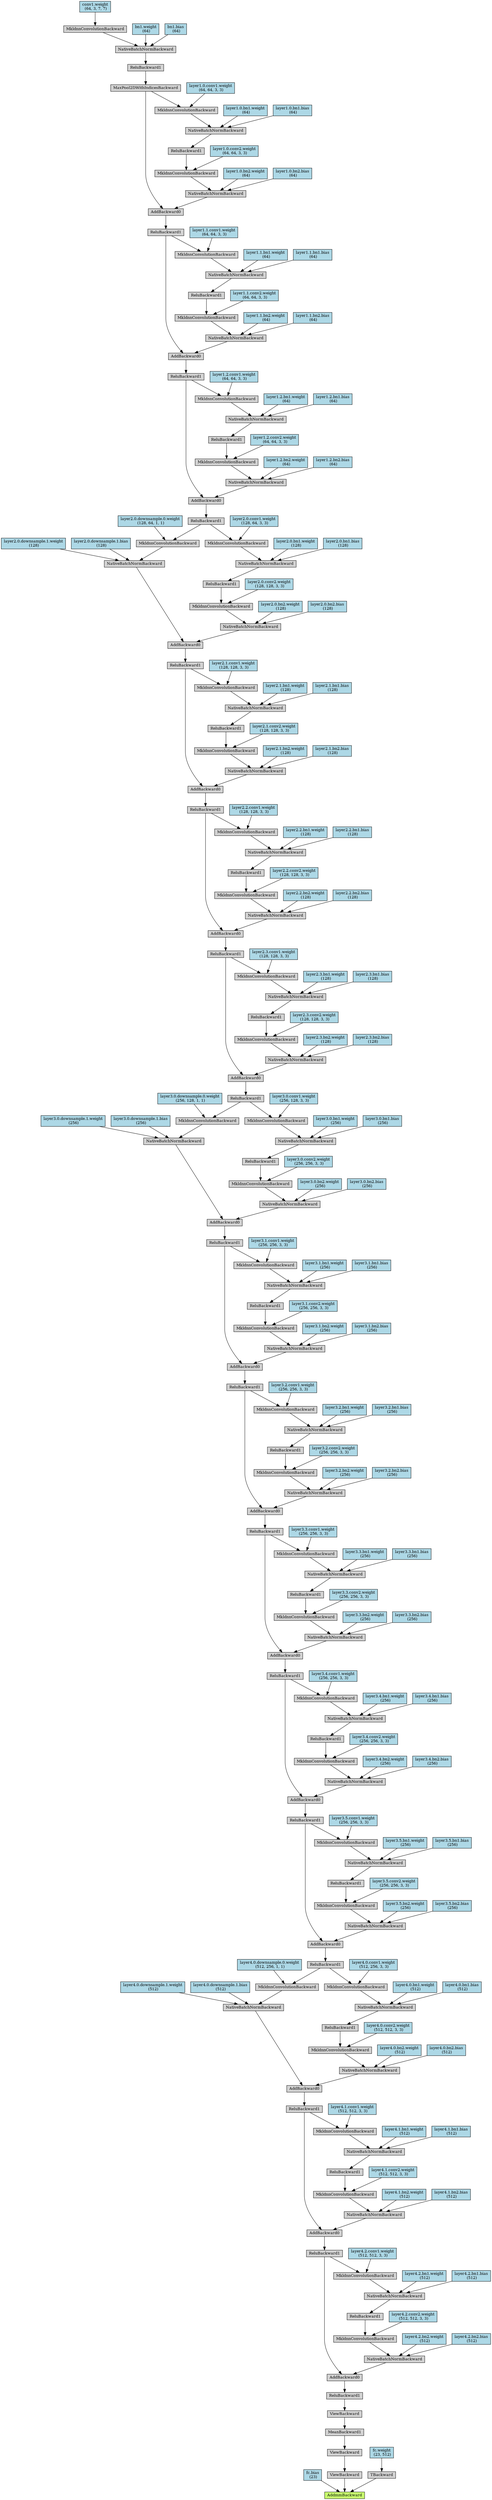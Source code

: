 digraph {
	graph [size="73.64999999999999,73.64999999999999"]
	node [align=left fontsize=12 height=0.2 ranksep=0.1 shape=box style=filled]
		139962239294208 [label=AddmmBackward fillcolor=darkolivegreen1]
			139962239291632 -> 139962239294208
		139962239291632 [label="fc.bias
 (23)" fillcolor=lightblue]
			139962239291800 -> 139962239294208
		139962239291800 [label=ViewBackward]
			139962239293256 -> 139962239291800
		139962239293256 [label=ViewBackward]
			139962239294432 -> 139962239293256
		139962239294432 [label=MeanBackward1]
			139962239295160 -> 139962239294432
		139962239295160 [label=ViewBackward]
			139962239292136 -> 139962239295160
		139962239292136 [label=ReluBackward1]
			139957227831192 -> 139962239292136
		139957227831192 [label=AddBackward0]
			139957227828896 -> 139957227831192
		139957227828896 [label=NativeBatchNormBackward]
			139959722271800 -> 139957227828896
		139959722271800 [label=MkldnnConvolutionBackward]
			139957227933992 -> 139959722271800
		139957227933992 [label=ReluBackward1]
			139957227935224 -> 139957227933992
		139957227935224 [label=NativeBatchNormBackward]
			139957227937408 -> 139957227935224
		139957227937408 [label=MkldnnConvolutionBackward]
			139959722272584 -> 139957227937408
		139959722272584 [label=ReluBackward1]
			139959724598104 -> 139959722272584
		139959724598104 [label=AddBackward0]
			139959724597768 -> 139959724598104
		139959724597768 [label=NativeBatchNormBackward]
			139959725194488 -> 139959724597768
		139959725194488 [label=MkldnnConvolutionBackward]
			139959725193368 -> 139959725194488
		139959725193368 [label=ReluBackward1]
			139959725194656 -> 139959725193368
		139959725194656 [label=NativeBatchNormBackward]
			139959722497584 -> 139959725194656
		139959722497584 [label=MkldnnConvolutionBackward]
			139959725191856 -> 139959722497584
		139959725191856 [label=ReluBackward1]
			139959722497696 -> 139959725191856
		139959722497696 [label=AddBackward0]
			139959722498928 -> 139959722497696
		139959722498928 [label=NativeBatchNormBackward]
			139959722499544 -> 139959722498928
		139959722499544 [label=MkldnnConvolutionBackward]
			139959722499936 -> 139959722499544
		139959722499936 [label=ReluBackward1]
			139959722497752 -> 139959722499936
		139959722497752 [label=NativeBatchNormBackward]
			139959722499040 -> 139959722497752
		139959722499040 [label=MkldnnConvolutionBackward]
			139957227841016 -> 139959722499040
		139957227841016 [label=ReluBackward1]
			139957227843480 -> 139957227841016
		139957227843480 [label=AddBackward0]
			139957227842472 -> 139957227843480
		139957227842472 [label=NativeBatchNormBackward]
			139957227841576 -> 139957227842472
		139957227841576 [label=MkldnnConvolutionBackward]
			139957227840792 -> 139957227841576
		139957227840792 [label=ReluBackward1]
			139957227840176 -> 139957227840792
		139957227840176 [label=NativeBatchNormBackward]
			139959722785256 -> 139957227840176
		139959722785256 [label=MkldnnConvolutionBackward]
			139957227841800 -> 139959722785256
		139957227841800 [label=ReluBackward1]
			139959722785144 -> 139957227841800
		139959722785144 [label=AddBackward0]
			139959722783744 -> 139959722785144
		139959722783744 [label=NativeBatchNormBackward]
			139959722782792 -> 139959722783744
		139959722782792 [label=MkldnnConvolutionBackward]
			139957228400936 -> 139959722782792
		139957228400936 [label=ReluBackward1]
			139957228402728 -> 139957228400936
		139957228402728 [label=NativeBatchNormBackward]
			139957228401160 -> 139957228402728
		139957228401160 [label=MkldnnConvolutionBackward]
			139959722785368 -> 139957228401160
		139959722785368 [label=ReluBackward1]
			139957228403624 -> 139959722785368
		139957228403624 [label=AddBackward0]
			139957228404296 -> 139957228403624
		139957228404296 [label=NativeBatchNormBackward]
			139957228231368 -> 139957228404296
		139957228231368 [label=MkldnnConvolutionBackward]
			139957228232040 -> 139957228231368
		139957228232040 [label=ReluBackward1]
			139957228231256 -> 139957228232040
		139957228231256 [label=NativeBatchNormBackward]
			139957228230584 -> 139957228231256
		139957228230584 [label=MkldnnConvolutionBackward]
			139957228402616 -> 139957228230584
		139957228402616 [label=ReluBackward1]
			139957228229576 -> 139957228402616
		139957228229576 [label=AddBackward0]
			139959723535608 -> 139957228229576
		139959723535608 [label=NativeBatchNormBackward]
			139959723533256 -> 139959723535608
		139959723533256 [label=MkldnnConvolutionBackward]
			139959723534992 -> 139959723533256
		139959723534992 [label=ReluBackward1]
			139959723534152 -> 139959723534992
		139959723534152 [label=NativeBatchNormBackward]
			139959723532472 -> 139959723534152
		139959723532472 [label=MkldnnConvolutionBackward]
			139959723534824 -> 139959723532472
		139959723534824 [label=ReluBackward1]
			139958582958232 -> 139959723534824
		139958582958232 [label=AddBackward0]
			139958582959408 -> 139958582958232
		139958582959408 [label=NativeBatchNormBackward]
			139958582959128 -> 139958582959408
		139958582959128 [label=MkldnnConvolutionBackward]
			139958582956944 -> 139958582959128
		139958582956944 [label=ReluBackward1]
			139958582957840 -> 139958582956944
		139958582957840 [label=NativeBatchNormBackward]
			139959723453744 -> 139958582957840
		139959723453744 [label=MkldnnConvolutionBackward]
			139958582959352 -> 139959723453744
		139958582959352 [label=ReluBackward1]
			139959723453520 -> 139958582959352
		139959723453520 [label=AddBackward0]
			139959723451896 -> 139959723453520
		139959723451896 [label=NativeBatchNormBackward]
			139959723454080 -> 139959723451896
		139959723454080 [label=MkldnnConvolutionBackward]
			139959723450608 -> 139959723454080
		139959723450608 [label=ReluBackward1]
			139962651588704 -> 139959723450608
		139962651588704 [label=NativeBatchNormBackward]
			139962651590104 -> 139962651588704
		139962651590104 [label=MkldnnConvolutionBackward]
			139962651588592 -> 139962651590104
		139962651588592 [label=ReluBackward1]
			139959722298112 -> 139962651588592
		139959722298112 [label=AddBackward0]
			139959722299288 -> 139959722298112
		139959722299288 [label=NativeBatchNormBackward]
			139959722295984 -> 139959722299288
		139959722295984 [label=MkldnnConvolutionBackward]
			139959722296824 -> 139959722295984
		139959722296824 [label=ReluBackward1]
			139959722297664 -> 139959722296824
		139959722297664 [label=NativeBatchNormBackward]
			139962576565976 -> 139959722297664
		139962576565976 [label=MkldnnConvolutionBackward]
			139959722296656 -> 139962576565976
		139959722296656 [label=ReluBackward1]
			139962576564464 -> 139959722296656
		139962576564464 [label=AddBackward0]
			139962576565864 -> 139962576564464
		139962576565864 [label=NativeBatchNormBackward]
			139962576566424 -> 139962576565864
		139962576566424 [label=MkldnnConvolutionBackward]
			139962576564744 -> 139962576566424
		139962576564744 [label=ReluBackward1]
			139962693476080 -> 139962576564744
		139962693476080 [label=NativeBatchNormBackward]
			139962658006576 -> 139962693476080
		139962658006576 [label=MkldnnConvolutionBackward]
			139962576565528 -> 139962658006576
		139962576565528 [label=ReluBackward1]
			139959724003624 -> 139962576565528
		139959724003624 [label=AddBackward0]
			139959724004464 -> 139959724003624
		139959724004464 [label=NativeBatchNormBackward]
			139959724004072 -> 139959724004464
		139959724004072 [label=MkldnnConvolutionBackward]
			139959724004856 -> 139959724004072
		139959724004856 [label=ReluBackward1]
			139962079866216 -> 139959724004856
		139962079866216 [label=NativeBatchNormBackward]
			139962079863584 -> 139962079866216
		139962079863584 [label=MkldnnConvolutionBackward]
			139959724004240 -> 139962079863584
		139959724004240 [label=ReluBackward1]
			139962079864536 -> 139959724004240
		139962079864536 [label=AddBackward0]
			139962079865992 -> 139962079864536
		139962079865992 [label=NativeBatchNormBackward]
			139962079864816 -> 139962079865992
		139962079864816 [label=MkldnnConvolutionBackward]
			139962658580520 -> 139962079864816
		139962658580520 [label=ReluBackward1]
			139962651016272 -> 139962658580520
		139962651016272 [label=NativeBatchNormBackward]
			139962651015880 -> 139962651016272
		139962651015880 [label=MkldnnConvolutionBackward]
			139962651013976 -> 139962651015880
		139962651013976 [label=ReluBackward1]
			139960774578072 -> 139962651013976
		139960774578072 [label=AddBackward0]
			139960774577960 -> 139960774578072
		139960774577960 [label=NativeBatchNormBackward]
			139960774577400 -> 139960774577960
		139960774577400 [label=MkldnnConvolutionBackward]
			139960774577848 -> 139960774577400
		139960774577848 [label=ReluBackward1]
			139960774575160 -> 139960774577848
		139960774575160 [label=NativeBatchNormBackward]
			139960774574936 -> 139960774575160
		139960774574936 [label=MkldnnConvolutionBackward]
			139960774577624 -> 139960774574936
		139960774577624 [label=ReluBackward1]
			139960774577736 -> 139960774577624
		139960774577736 [label=AddBackward0]
			139960774574824 -> 139960774577736
		139960774574824 [label=NativeBatchNormBackward]
			139960774576672 -> 139960774574824
		139960774576672 [label=MkldnnConvolutionBackward]
			139960774575776 -> 139960774576672
		139960774575776 [label=ReluBackward1]
			139960774574376 -> 139960774575776
		139960774574376 [label=NativeBatchNormBackward]
			139960774574320 -> 139960774574376
		139960774574320 [label=MkldnnConvolutionBackward]
			139960774574712 -> 139960774574320
		139960774574712 [label=ReluBackward1]
			139959724330120 -> 139960774574712
		139959724330120 [label=AddBackward0]
			139959724329112 -> 139959724330120
		139959724329112 [label=NativeBatchNormBackward]
			139959724329448 -> 139959724329112
		139959724329448 [label=MkldnnConvolutionBackward]
			139959724329560 -> 139959724329448
		139959724329560 [label=ReluBackward1]
			139959724328944 -> 139959724329560
		139959724328944 [label=NativeBatchNormBackward]
			139959724330176 -> 139959724328944
		139959724330176 [label=MkldnnConvolutionBackward]
			139959724328496 -> 139959724330176
		139959724328496 [label=MaxPool2DWithIndicesBackward]
			139959724328328 -> 139959724328496
		139959724328328 [label=ReluBackward1]
			139959724328160 -> 139959724328328
		139959724328160 [label=NativeBatchNormBackward]
			139959724327208 -> 139959724328160
		139959724327208 [label=MkldnnConvolutionBackward]
			139959724328216 -> 139959724327208
		139959724328216 [label="conv1.weight
 (64, 3, 7, 7)" fillcolor=lightblue]
			139959724328384 -> 139959724328160
		139959724328384 [label="bn1.weight
 (64)" fillcolor=lightblue]
			139959724327880 -> 139959724328160
		139959724327880 [label="bn1.bias
 (64)" fillcolor=lightblue]
			139959724329392 -> 139959724330176
		139959724329392 [label="layer1.0.conv1.weight
 (64, 64, 3, 3)" fillcolor=lightblue]
			139959724328608 -> 139959724328944
		139959724328608 [label="layer1.0.bn1.weight
 (64)" fillcolor=lightblue]
			139959724328552 -> 139959724328944
		139959724328552 [label="layer1.0.bn1.bias
 (64)" fillcolor=lightblue]
			139959724328048 -> 139959724329448
		139959724328048 [label="layer1.0.conv2.weight
 (64, 64, 3, 3)" fillcolor=lightblue]
			139959724330456 -> 139959724329112
		139959724330456 [label="layer1.0.bn2.weight
 (64)" fillcolor=lightblue]
			139959724330344 -> 139959724329112
		139959724330344 [label="layer1.0.bn2.bias
 (64)" fillcolor=lightblue]
			139959724328496 -> 139959724330120
			139959724330512 -> 139960774574320
		139959724330512 [label="layer1.1.conv1.weight
 (64, 64, 3, 3)" fillcolor=lightblue]
			139960774574432 -> 139960774574376
		139960774574432 [label="layer1.1.bn1.weight
 (64)" fillcolor=lightblue]
			139960774574488 -> 139960774574376
		139960774574488 [label="layer1.1.bn1.bias
 (64)" fillcolor=lightblue]
			139960774578128 -> 139960774576672
		139960774578128 [label="layer1.1.conv2.weight
 (64, 64, 3, 3)" fillcolor=lightblue]
			139960774575328 -> 139960774574824
		139960774575328 [label="layer1.1.bn2.weight
 (64)" fillcolor=lightblue]
			139960774575104 -> 139960774574824
		139960774575104 [label="layer1.1.bn2.bias
 (64)" fillcolor=lightblue]
			139960774574712 -> 139960774577736
			139960774574544 -> 139960774574936
		139960774574544 [label="layer1.2.conv1.weight
 (64, 64, 3, 3)" fillcolor=lightblue]
			139960774576224 -> 139960774575160
		139960774576224 [label="layer1.2.bn1.weight
 (64)" fillcolor=lightblue]
			139960774576112 -> 139960774575160
		139960774576112 [label="layer1.2.bn1.bias
 (64)" fillcolor=lightblue]
			139960774575832 -> 139960774577400
		139960774575832 [label="layer1.2.conv2.weight
 (64, 64, 3, 3)" fillcolor=lightblue]
			139960774576560 -> 139960774577960
		139960774576560 [label="layer1.2.bn2.weight
 (64)" fillcolor=lightblue]
			139960774576448 -> 139960774577960
		139960774576448 [label="layer1.2.bn2.bias
 (64)" fillcolor=lightblue]
			139960774577624 -> 139960774578072
			139963196985864 -> 139962651015880
		139963196985864 [label="layer2.0.conv1.weight
 (128, 64, 3, 3)" fillcolor=lightblue]
			139962651015040 -> 139962651016272
		139962651015040 [label="layer2.0.bn1.weight
 (128)" fillcolor=lightblue]
			139962651017000 -> 139962651016272
		139962651017000 [label="layer2.0.bn1.bias
 (128)" fillcolor=lightblue]
			139962658580128 -> 139962079864816
		139962658580128 [label="layer2.0.conv2.weight
 (128, 128, 3, 3)" fillcolor=lightblue]
			139962079863360 -> 139962079865992
		139962079863360 [label="layer2.0.bn2.weight
 (128)" fillcolor=lightblue]
			139962079866776 -> 139962079865992
		139962079866776 [label="layer2.0.bn2.bias
 (128)" fillcolor=lightblue]
			139962079862912 -> 139962079864536
		139962079862912 [label=NativeBatchNormBackward]
			139962079863472 -> 139962079862912
		139962079863472 [label=MkldnnConvolutionBackward]
			139962651013976 -> 139962079863472
			139960774578016 -> 139962079863472
		139960774578016 [label="layer2.0.downsample.0.weight
 (128, 64, 1, 1)" fillcolor=lightblue]
			139962651015264 -> 139962079862912
		139962651015264 [label="layer2.0.downsample.1.weight
 (128)" fillcolor=lightblue]
			139962651013192 -> 139962079862912
		139962651013192 [label="layer2.0.downsample.1.bias
 (128)" fillcolor=lightblue]
			139962079865096 -> 139962079863584
		139962079865096 [label="layer2.1.conv1.weight
 (128, 128, 3, 3)" fillcolor=lightblue]
			139962079866048 -> 139962079866216
		139962079866048 [label="layer2.1.bn1.weight
 (128)" fillcolor=lightblue]
			139962079865824 -> 139962079866216
		139962079865824 [label="layer2.1.bn1.bias
 (128)" fillcolor=lightblue]
			139959724006872 -> 139959724004072
		139959724006872 [label="layer2.1.conv2.weight
 (128, 128, 3, 3)" fillcolor=lightblue]
			139959724003680 -> 139959724004464
		139959724003680 [label="layer2.1.bn2.weight
 (128)" fillcolor=lightblue]
			139959724005136 -> 139959724004464
		139959724005136 [label="layer2.1.bn2.bias
 (128)" fillcolor=lightblue]
			139959724004240 -> 139959724003624
			139959724005808 -> 139962658006576
		139959724005808 [label="layer2.2.conv1.weight
 (128, 128, 3, 3)" fillcolor=lightblue]
			139959724005472 -> 139962693476080
		139959724005472 [label="layer2.2.bn1.weight
 (128)" fillcolor=lightblue]
			139959724006424 -> 139962693476080
		139959724006424 [label="layer2.2.bn1.bias
 (128)" fillcolor=lightblue]
			139962576567432 -> 139962576566424
		139962576567432 [label="layer2.2.conv2.weight
 (128, 128, 3, 3)" fillcolor=lightblue]
			139962576564296 -> 139962576565864
		139962576564296 [label="layer2.2.bn2.weight
 (128)" fillcolor=lightblue]
			139962576566704 -> 139962576565864
		139962576566704 [label="layer2.2.bn2.bias
 (128)" fillcolor=lightblue]
			139962576565528 -> 139962576564464
			139962576566592 -> 139962576565976
		139962576566592 [label="layer2.3.conv1.weight
 (128, 128, 3, 3)" fillcolor=lightblue]
			139962576565696 -> 139959722297664
		139962576565696 [label="layer2.3.bn1.weight
 (128)" fillcolor=lightblue]
			139962576567208 -> 139959722297664
		139962576567208 [label="layer2.3.bn1.bias
 (128)" fillcolor=lightblue]
			139959722296712 -> 139959722295984
		139959722296712 [label="layer2.3.conv2.weight
 (128, 128, 3, 3)" fillcolor=lightblue]
			139959722298224 -> 139959722299288
		139959722298224 [label="layer2.3.bn2.weight
 (128)" fillcolor=lightblue]
			139959722297832 -> 139959722299288
		139959722297832 [label="layer2.3.bn2.bias
 (128)" fillcolor=lightblue]
			139959722296656 -> 139959722298112
			139959722299064 -> 139962651590104
		139959722299064 [label="layer3.0.conv1.weight
 (256, 128, 3, 3)" fillcolor=lightblue]
			139962651589824 -> 139962651588704
		139962651589824 [label="layer3.0.bn1.weight
 (256)" fillcolor=lightblue]
			139962651590496 -> 139962651588704
		139962651590496 [label="layer3.0.bn1.bias
 (256)" fillcolor=lightblue]
			139959723451504 -> 139959723454080
		139959723451504 [label="layer3.0.conv2.weight
 (256, 256, 3, 3)" fillcolor=lightblue]
			139959723450832 -> 139959723451896
		139959723450832 [label="layer3.0.bn2.weight
 (256)" fillcolor=lightblue]
			139959723450720 -> 139959723451896
		139959723450720 [label="layer3.0.bn2.bias
 (256)" fillcolor=lightblue]
			139959723451448 -> 139959723453520
		139959723451448 [label=NativeBatchNormBackward]
			139959723452848 -> 139959723451448
		139959723452848 [label=MkldnnConvolutionBackward]
			139962651588592 -> 139959723452848
			139959722298784 -> 139959723452848
		139959722298784 [label="layer3.0.downsample.0.weight
 (256, 128, 1, 1)" fillcolor=lightblue]
			139959723451224 -> 139959723451448
		139959723451224 [label="layer3.0.downsample.1.weight
 (256)" fillcolor=lightblue]
			139962651590160 -> 139959723451448
		139962651590160 [label="layer3.0.downsample.1.bias
 (256)" fillcolor=lightblue]
			139959723451056 -> 139959723453744
		139959723451056 [label="layer3.1.conv1.weight
 (256, 256, 3, 3)" fillcolor=lightblue]
			139959723452120 -> 139958582957840
		139959723452120 [label="layer3.1.bn1.weight
 (256)" fillcolor=lightblue]
			139959723452904 -> 139958582957840
		139959723452904 [label="layer3.1.bn1.bias
 (256)" fillcolor=lightblue]
			139958582956776 -> 139958582959128
		139958582956776 [label="layer3.1.conv2.weight
 (256, 256, 3, 3)" fillcolor=lightblue]
			139958582958120 -> 139958582959408
		139958582958120 [label="layer3.1.bn2.weight
 (256)" fillcolor=lightblue]
			139958582960024 -> 139958582959408
		139958582960024 [label="layer3.1.bn2.bias
 (256)" fillcolor=lightblue]
			139958582959352 -> 139958582958232
			139958582959240 -> 139959723532472
		139958582959240 [label="layer3.2.conv1.weight
 (256, 256, 3, 3)" fillcolor=lightblue]
			139959723532360 -> 139959723534152
		139959723532360 [label="layer3.2.bn1.weight
 (256)" fillcolor=lightblue]
			139959723533928 -> 139959723534152
		139959723533928 [label="layer3.2.bn1.bias
 (256)" fillcolor=lightblue]
			139959723534040 -> 139959723533256
		139959723534040 [label="layer3.2.conv2.weight
 (256, 256, 3, 3)" fillcolor=lightblue]
			139959723533032 -> 139959723535608
		139959723533032 [label="layer3.2.bn2.weight
 (256)" fillcolor=lightblue]
			139959723535832 -> 139959723535608
		139959723535832 [label="layer3.2.bn2.bias
 (256)" fillcolor=lightblue]
			139959723534824 -> 139957228229576
			139957228228680 -> 139957228230584
		139957228228680 [label="layer3.3.conv1.weight
 (256, 256, 3, 3)" fillcolor=lightblue]
			139957228232152 -> 139957228231256
		139957228232152 [label="layer3.3.bn1.weight
 (256)" fillcolor=lightblue]
			139957228229800 -> 139957228231256
		139957228229800 [label="layer3.3.bn1.bias
 (256)" fillcolor=lightblue]
			139957228231480 -> 139957228231368
		139957228231480 [label="layer3.3.conv2.weight
 (256, 256, 3, 3)" fillcolor=lightblue]
			139957228228904 -> 139957228404296
		139957228228904 [label="layer3.3.bn2.weight
 (256)" fillcolor=lightblue]
			139957228232320 -> 139957228404296
		139957228232320 [label="layer3.3.bn2.bias
 (256)" fillcolor=lightblue]
			139957228402616 -> 139957228403624
			139957228402000 -> 139957228401160
		139957228402000 [label="layer3.4.conv1.weight
 (256, 256, 3, 3)" fillcolor=lightblue]
			139957228401048 -> 139957228402728
		139957228401048 [label="layer3.4.bn1.weight
 (256)" fillcolor=lightblue]
			139957228401944 -> 139957228402728
		139957228401944 [label="layer3.4.bn1.bias
 (256)" fillcolor=lightblue]
			139957228403680 -> 139959722782792
		139957228403680 [label="layer3.4.conv2.weight
 (256, 256, 3, 3)" fillcolor=lightblue]
			139959722783688 -> 139959722783744
		139959722783688 [label="layer3.4.bn2.weight
 (256)" fillcolor=lightblue]
			139957228404520 -> 139959722783744
		139957228404520 [label="layer3.4.bn2.bias
 (256)" fillcolor=lightblue]
			139959722785368 -> 139959722785144
			139959722786040 -> 139959722785256
		139959722786040 [label="layer3.5.conv1.weight
 (256, 256, 3, 3)" fillcolor=lightblue]
			139959722784472 -> 139957227840176
		139959722784472 [label="layer3.5.bn1.weight
 (256)" fillcolor=lightblue]
			139959722784360 -> 139957227840176
		139959722784360 [label="layer3.5.bn1.bias
 (256)" fillcolor=lightblue]
			139957227839896 -> 139957227841576
		139957227839896 [label="layer3.5.conv2.weight
 (256, 256, 3, 3)" fillcolor=lightblue]
			139957227840904 -> 139957227842472
		139957227840904 [label="layer3.5.bn2.weight
 (256)" fillcolor=lightblue]
			139957227843256 -> 139957227842472
		139957227843256 [label="layer3.5.bn2.bias
 (256)" fillcolor=lightblue]
			139957227841800 -> 139957227843480
			139957227843368 -> 139959722499040
		139957227843368 [label="layer4.0.conv1.weight
 (512, 256, 3, 3)" fillcolor=lightblue]
			139959722497360 -> 139959722497752
		139959722497360 [label="layer4.0.bn1.weight
 (512)" fillcolor=lightblue]
			139957227842584 -> 139959722497752
		139957227842584 [label="layer4.0.bn1.bias
 (512)" fillcolor=lightblue]
			139959722499768 -> 139959722499544
		139959722499768 [label="layer4.0.conv2.weight
 (512, 512, 3, 3)" fillcolor=lightblue]
			139959722497192 -> 139959722498928
		139959722497192 [label="layer4.0.bn2.weight
 (512)" fillcolor=lightblue]
			139959722499712 -> 139959722498928
		139959722499712 [label="layer4.0.bn2.bias
 (512)" fillcolor=lightblue]
			139959722499264 -> 139959722497696
		139959722499264 [label=NativeBatchNormBackward]
			139959722499824 -> 139959722499264
		139959722499824 [label=MkldnnConvolutionBackward]
			139957227841016 -> 139959722499824
			139957227843536 -> 139959722499824
		139957227843536 [label="layer4.0.downsample.0.weight
 (512, 256, 1, 1)" fillcolor=lightblue]
			139959722499208 -> 139959722499264
		139959722499208 [label="layer4.0.downsample.1.weight
 (512)" fillcolor=lightblue]
			139959722496912 -> 139959722499264
		139959722496912 [label="layer4.0.downsample.1.bias
 (512)" fillcolor=lightblue]
			139959722497528 -> 139959722497584
		139959722497528 [label="layer4.1.conv1.weight
 (512, 512, 3, 3)" fillcolor=lightblue]
			139959722496128 -> 139959725194656
		139959722496128 [label="layer4.1.bn1.weight
 (512)" fillcolor=lightblue]
			139959722496240 -> 139959725194656
		139959722496240 [label="layer4.1.bn1.bias
 (512)" fillcolor=lightblue]
			139959725193480 -> 139959725194488
		139959725193480 [label="layer4.1.conv2.weight
 (512, 512, 3, 3)" fillcolor=lightblue]
			139959725191968 -> 139959724597768
		139959725191968 [label="layer4.1.bn2.weight
 (512)" fillcolor=lightblue]
			139959725192080 -> 139959724597768
		139959725192080 [label="layer4.1.bn2.bias
 (512)" fillcolor=lightblue]
			139959725191856 -> 139959724598104
			139959724599280 -> 139957227937408
		139959724599280 [label="layer4.2.conv1.weight
 (512, 512, 3, 3)" fillcolor=lightblue]
			139957227935616 -> 139957227935224
		139957227935616 [label="layer4.2.bn1.weight
 (512)" fillcolor=lightblue]
			139959724598384 -> 139957227935224
		139959724598384 [label="layer4.2.bn1.bias
 (512)" fillcolor=lightblue]
			139957227934160 -> 139959722271800
		139957227934160 [label="layer4.2.conv2.weight
 (512, 512, 3, 3)" fillcolor=lightblue]
			139959722271912 -> 139957227828896
		139959722271912 [label="layer4.2.bn2.weight
 (512)" fillcolor=lightblue]
			139959722272080 -> 139957227828896
		139959722272080 [label="layer4.2.bn2.bias
 (512)" fillcolor=lightblue]
			139959722272584 -> 139957227831192
			139962239292920 -> 139962239294208
		139962239292920 [label=TBackward]
			139962239294152 -> 139962239292920
		139962239294152 [label="fc.weight
 (23, 512)" fillcolor=lightblue]
}